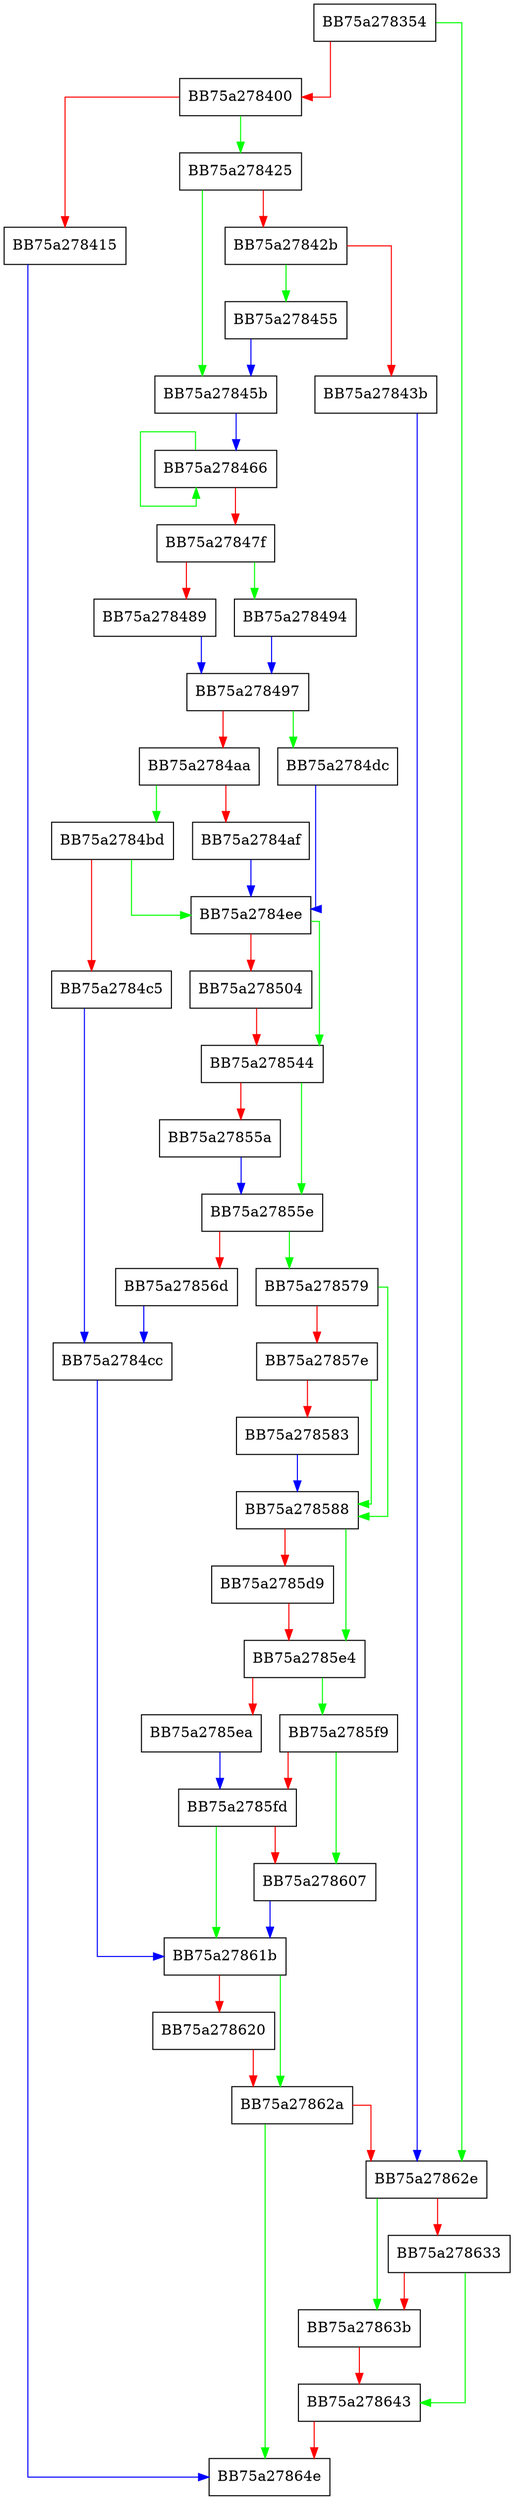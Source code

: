 digraph sqlite3InitOne {
  node [shape="box"];
  graph [splines=ortho];
  BB75a278354 -> BB75a27862e [color="green"];
  BB75a278354 -> BB75a278400 [color="red"];
  BB75a278400 -> BB75a278425 [color="green"];
  BB75a278400 -> BB75a278415 [color="red"];
  BB75a278415 -> BB75a27864e [color="blue"];
  BB75a278425 -> BB75a27845b [color="green"];
  BB75a278425 -> BB75a27842b [color="red"];
  BB75a27842b -> BB75a278455 [color="green"];
  BB75a27842b -> BB75a27843b [color="red"];
  BB75a27843b -> BB75a27862e [color="blue"];
  BB75a278455 -> BB75a27845b [color="blue"];
  BB75a27845b -> BB75a278466 [color="blue"];
  BB75a278466 -> BB75a278466 [color="green"];
  BB75a278466 -> BB75a27847f [color="red"];
  BB75a27847f -> BB75a278494 [color="green"];
  BB75a27847f -> BB75a278489 [color="red"];
  BB75a278489 -> BB75a278497 [color="blue"];
  BB75a278494 -> BB75a278497 [color="blue"];
  BB75a278497 -> BB75a2784dc [color="green"];
  BB75a278497 -> BB75a2784aa [color="red"];
  BB75a2784aa -> BB75a2784bd [color="green"];
  BB75a2784aa -> BB75a2784af [color="red"];
  BB75a2784af -> BB75a2784ee [color="blue"];
  BB75a2784bd -> BB75a2784ee [color="green"];
  BB75a2784bd -> BB75a2784c5 [color="red"];
  BB75a2784c5 -> BB75a2784cc [color="blue"];
  BB75a2784cc -> BB75a27861b [color="blue"];
  BB75a2784dc -> BB75a2784ee [color="blue"];
  BB75a2784ee -> BB75a278544 [color="green"];
  BB75a2784ee -> BB75a278504 [color="red"];
  BB75a278504 -> BB75a278544 [color="red"];
  BB75a278544 -> BB75a27855e [color="green"];
  BB75a278544 -> BB75a27855a [color="red"];
  BB75a27855a -> BB75a27855e [color="blue"];
  BB75a27855e -> BB75a278579 [color="green"];
  BB75a27855e -> BB75a27856d [color="red"];
  BB75a27856d -> BB75a2784cc [color="blue"];
  BB75a278579 -> BB75a278588 [color="green"];
  BB75a278579 -> BB75a27857e [color="red"];
  BB75a27857e -> BB75a278588 [color="green"];
  BB75a27857e -> BB75a278583 [color="red"];
  BB75a278583 -> BB75a278588 [color="blue"];
  BB75a278588 -> BB75a2785e4 [color="green"];
  BB75a278588 -> BB75a2785d9 [color="red"];
  BB75a2785d9 -> BB75a2785e4 [color="red"];
  BB75a2785e4 -> BB75a2785f9 [color="green"];
  BB75a2785e4 -> BB75a2785ea [color="red"];
  BB75a2785ea -> BB75a2785fd [color="blue"];
  BB75a2785f9 -> BB75a278607 [color="green"];
  BB75a2785f9 -> BB75a2785fd [color="red"];
  BB75a2785fd -> BB75a27861b [color="green"];
  BB75a2785fd -> BB75a278607 [color="red"];
  BB75a278607 -> BB75a27861b [color="blue"];
  BB75a27861b -> BB75a27862a [color="green"];
  BB75a27861b -> BB75a278620 [color="red"];
  BB75a278620 -> BB75a27862a [color="red"];
  BB75a27862a -> BB75a27864e [color="green"];
  BB75a27862a -> BB75a27862e [color="red"];
  BB75a27862e -> BB75a27863b [color="green"];
  BB75a27862e -> BB75a278633 [color="red"];
  BB75a278633 -> BB75a278643 [color="green"];
  BB75a278633 -> BB75a27863b [color="red"];
  BB75a27863b -> BB75a278643 [color="red"];
  BB75a278643 -> BB75a27864e [color="red"];
}